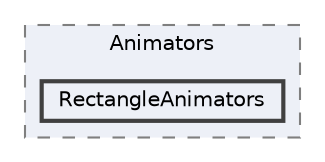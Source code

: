 digraph "/mnt/c/Users/lefte/Mujin/MastersThesis/Taz/TazGraph/TazGraphEngine/GECS/Animators/RectangleAnimators"
{
 // LATEX_PDF_SIZE
  bgcolor="transparent";
  edge [fontname=Helvetica,fontsize=10,labelfontname=Helvetica,labelfontsize=10];
  node [fontname=Helvetica,fontsize=10,shape=box,height=0.2,width=0.4];
  compound=true
  subgraph clusterdir_bdb1b9f6f5872ad947a647fcb9f77180 {
    graph [ bgcolor="#edf0f7", pencolor="grey50", label="Animators", fontname=Helvetica,fontsize=10 style="filled,dashed", URL="dir_bdb1b9f6f5872ad947a647fcb9f77180.html",tooltip=""]
  dir_d6811fd694717ce138b79d155229cfb0 [label="RectangleAnimators", fillcolor="#edf0f7", color="grey25", style="filled,bold", URL="dir_d6811fd694717ce138b79d155229cfb0.html",tooltip=""];
  }
}
